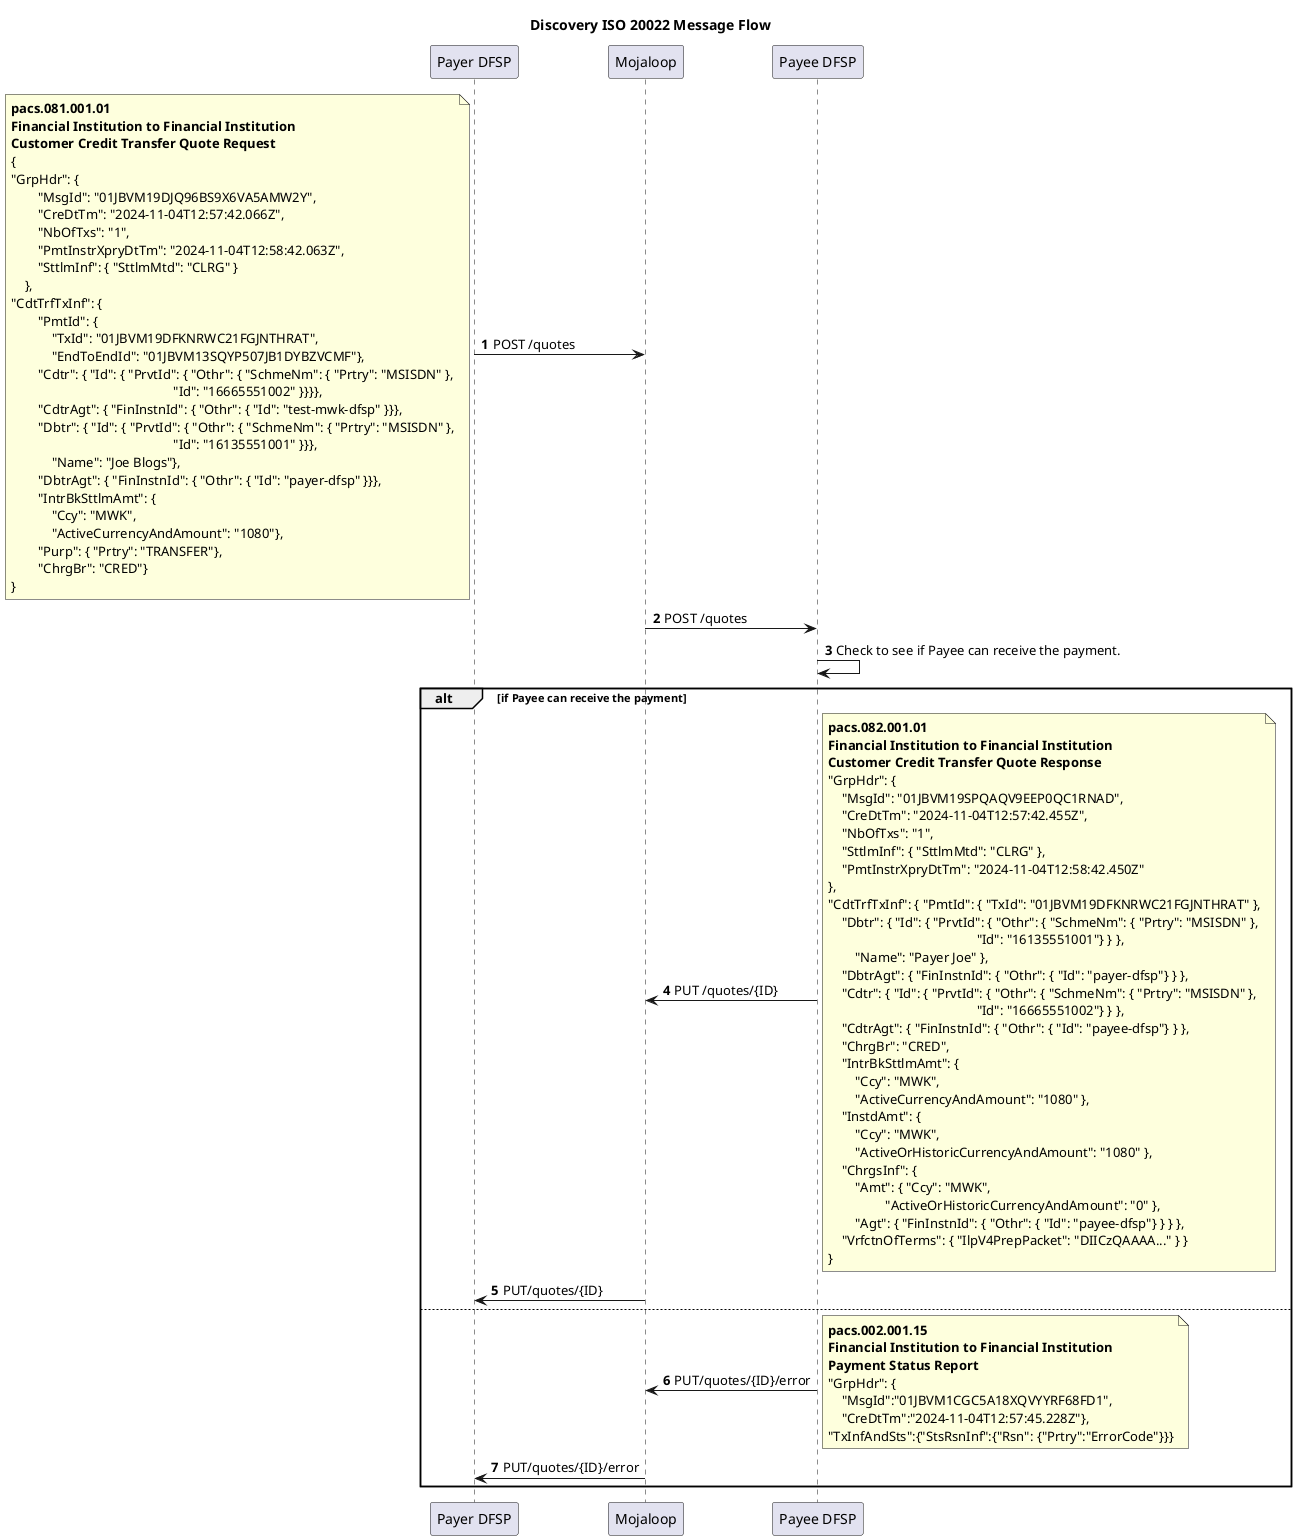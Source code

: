 @startuml

Title Discovery ISO 20022 Message Flow
participant PayerDFSP as "Payer DFSP"
participant Mojaloop as "Mojaloop"
participant PayeeDFSP as "Payee DFSP"

autonumber

PayerDFSP -> Mojaloop: POST /quotes
note left
**pacs.081.001.01**
**Financial Institution to Financial Institution** 
**Customer Credit Transfer Quote Request**
{
"GrpHdr": {
        "MsgId": "01JBVM19DJQ96BS9X6VA5AMW2Y",
        "CreDtTm": "2024-11-04T12:57:42.066Z",
        "NbOfTxs": "1",
        "PmtInstrXpryDtTm": "2024-11-04T12:58:42.063Z",
        "SttlmInf": { "SttlmMtd": "CLRG" }
    },
"CdtTrfTxInf": {
        "PmtId": {
            "TxId": "01JBVM19DFKNRWC21FGJNTHRAT",
            "EndToEndId": "01JBVM13SQYP507JB1DYBZVCMF"},
        "Cdtr": { "Id": { "PrvtId": { "Othr": { "SchmeNm": { "Prtry": "MSISDN" },
                                                "Id": "16665551002" }}}},
        "CdtrAgt": { "FinInstnId": { "Othr": { "Id": "test-mwk-dfsp" }}},
        "Dbtr": { "Id": { "PrvtId": { "Othr": { "SchmeNm": { "Prtry": "MSISDN" },
                                                "Id": "16135551001" }}},
            "Name": "Joe Blogs"},
        "DbtrAgt": { "FinInstnId": { "Othr": { "Id": "payer-dfsp" }}},
        "IntrBkSttlmAmt": {
            "Ccy": "MWK",
            "ActiveCurrencyAndAmount": "1080"},
        "Purp": { "Prtry": "TRANSFER"},
        "ChrgBr": "CRED"}
}
end note
Mojaloop -> PayeeDFSP: POST /quotes
PayeeDFSP -> PayeeDFSP: Check to see if Payee can receive the payment.  
alt if Payee can receive the payment
PayeeDFSP -> Mojaloop: PUT /quotes/{ID}
note right
**pacs.082.001.01**
**Financial Institution to Financial Institution** 
**Customer Credit Transfer Quote Response**
"GrpHdr": {
    "MsgId": "01JBVM19SPQAQV9EEP0QC1RNAD",
    "CreDtTm": "2024-11-04T12:57:42.455Z",
    "NbOfTxs": "1",
    "SttlmInf": { "SttlmMtd": "CLRG" },
    "PmtInstrXpryDtTm": "2024-11-04T12:58:42.450Z"
},
"CdtTrfTxInf": { "PmtId": { "TxId": "01JBVM19DFKNRWC21FGJNTHRAT" },
    "Dbtr": { "Id": { "PrvtId": { "Othr": { "SchmeNm": { "Prtry": "MSISDN" },
                                            "Id": "16135551001"} } },
        "Name": "Payer Joe" },
    "DbtrAgt": { "FinInstnId": { "Othr": { "Id": "payer-dfsp"} } },
    "Cdtr": { "Id": { "PrvtId": { "Othr": { "SchmeNm": { "Prtry": "MSISDN" },
                                            "Id": "16665551002"} } },
    "CdtrAgt": { "FinInstnId": { "Othr": { "Id": "payee-dfsp"} } },
    "ChrgBr": "CRED",
    "IntrBkSttlmAmt": {
        "Ccy": "MWK",
        "ActiveCurrencyAndAmount": "1080" },
    "InstdAmt": {
        "Ccy": "MWK",
        "ActiveOrHistoricCurrencyAndAmount": "1080" },
    "ChrgsInf": {
        "Amt": { "Ccy": "MWK",
                 "ActiveOrHistoricCurrencyAndAmount": "0" },
        "Agt": { "FinInstnId": { "Othr": { "Id": "payee-dfsp"} } } },
    "VrfctnOfTerms": { "IlpV4PrepPacket": "DIICzQAAAA..." } }
}
end note
Mojaloop -> PayerDFSP: PUT/quotes/{ID}

else

PayeeDFSP -> Mojaloop: PUT/quotes/{ID}/error 
note right
**pacs.002.001.15**
**Financial Institution to Financial Institution** 
**Payment Status Report**
"GrpHdr": {
    "MsgId":"01JBVM1CGC5A18XQVYYRF68FD1",
    "CreDtTm":"2024-11-04T12:57:45.228Z"},
"TxInfAndSts":{"StsRsnInf":{"Rsn": {"Prtry":"ErrorCode"}}}
end note
Mojaloop -> PayerDFSP: PUT/quotes/{ID}/error 

end

@enduml